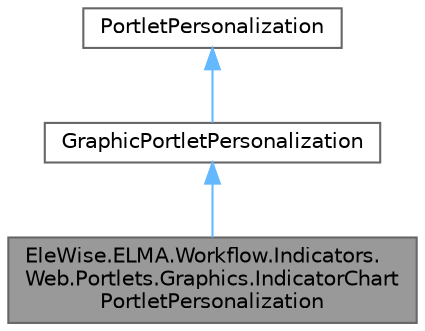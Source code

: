 digraph "EleWise.ELMA.Workflow.Indicators.Web.Portlets.Graphics.IndicatorChartPortletPersonalization"
{
 // LATEX_PDF_SIZE
  bgcolor="transparent";
  edge [fontname=Helvetica,fontsize=10,labelfontname=Helvetica,labelfontsize=10];
  node [fontname=Helvetica,fontsize=10,shape=box,height=0.2,width=0.4];
  Node1 [id="Node000001",label="EleWise.ELMA.Workflow.Indicators.\lWeb.Portlets.Graphics.IndicatorChart\lPortletPersonalization",height=0.2,width=0.4,color="gray40", fillcolor="grey60", style="filled", fontcolor="black",tooltip="Настройки портлета"];
  Node2 -> Node1 [id="edge1_Node000001_Node000002",dir="back",color="steelblue1",style="solid",tooltip=" "];
  Node2 [id="Node000002",label="GraphicPortletPersonalization",height=0.2,width=0.4,color="gray40", fillcolor="white", style="filled",URL="$class_ele_wise_1_1_e_l_m_a_1_1_workflow_1_1_indicators_1_1_web_1_1_portlets_1_1_graphics_1_1_graphic_portlet_personalization.html",tooltip="Настройки портлета"];
  Node3 -> Node2 [id="edge2_Node000002_Node000003",dir="back",color="steelblue1",style="solid",tooltip=" "];
  Node3 [id="Node000003",label="PortletPersonalization",height=0.2,width=0.4,color="gray40", fillcolor="white", style="filled",tooltip=" "];
}
